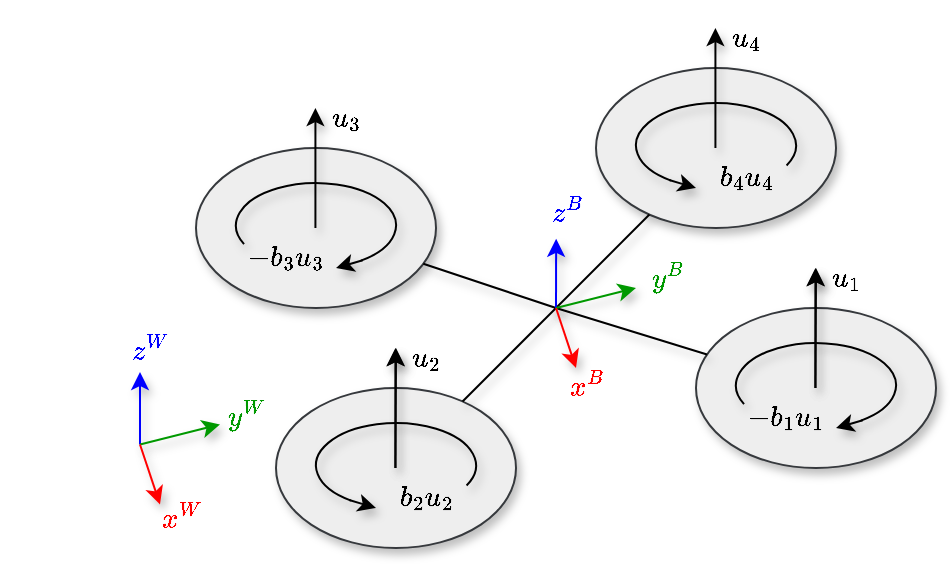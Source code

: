 <mxfile version="24.7.17">
  <diagram name="Page-1" id="qDiOr9Jhnmizixkr0bvb">
    <mxGraphModel dx="586" dy="397" grid="1" gridSize="10" guides="1" tooltips="1" connect="1" arrows="1" fold="1" page="1" pageScale="1" pageWidth="850" pageHeight="1100" math="1" shadow="0">
      <root>
        <mxCell id="0" />
        <mxCell id="1" parent="0" />
        <mxCell id="3ZFB9mKhi2XY3Hub_Qie-100" value="&lt;blockquote style=&quot;margin: 0 0 0 40px; border: none; padding: 0px;&quot;&gt;$$y^B$$&lt;/blockquote&gt;" style="text;html=1;align=center;verticalAlign=middle;resizable=0;points=[];autosize=1;strokeColor=none;fillColor=none;fontColor=#009900;shadow=1;" parent="1" vertex="1">
          <mxGeometry x="300" y="130" width="110" height="30" as="geometry" />
        </mxCell>
        <mxCell id="3ZFB9mKhi2XY3Hub_Qie-1" value="" style="ellipse;whiteSpace=wrap;html=1;shadow=1;strokeColor=#36393d;fillColor=#eeeeee;" parent="1" vertex="1">
          <mxGeometry x="140" y="80" width="120" height="80" as="geometry" />
        </mxCell>
        <mxCell id="3ZFB9mKhi2XY3Hub_Qie-2" value="" style="ellipse;whiteSpace=wrap;html=1;shadow=1;strokeColor=#36393d;fillColor=#eeeeee;" parent="1" vertex="1">
          <mxGeometry x="340" y="40" width="120" height="80" as="geometry" />
        </mxCell>
        <mxCell id="3ZFB9mKhi2XY3Hub_Qie-3" value="" style="ellipse;whiteSpace=wrap;html=1;shadow=1;strokeColor=#36393d;fillColor=#eeeeee;" parent="1" vertex="1">
          <mxGeometry x="180" y="200" width="120" height="80" as="geometry" />
        </mxCell>
        <mxCell id="3ZFB9mKhi2XY3Hub_Qie-4" value="" style="ellipse;whiteSpace=wrap;html=1;shadow=1;strokeColor=#36393d;fillColor=#eeeeee;" parent="1" vertex="1">
          <mxGeometry x="390" y="160" width="120" height="80" as="geometry" />
        </mxCell>
        <mxCell id="3ZFB9mKhi2XY3Hub_Qie-5" value="" style="endArrow=none;html=1;rounded=0;shadow=1;" parent="1" source="3ZFB9mKhi2XY3Hub_Qie-1" edge="1">
          <mxGeometry width="50" height="50" relative="1" as="geometry">
            <mxPoint x="270" y="170" as="sourcePoint" />
            <mxPoint x="320" y="160" as="targetPoint" />
          </mxGeometry>
        </mxCell>
        <mxCell id="3ZFB9mKhi2XY3Hub_Qie-6" value="" style="endArrow=none;html=1;rounded=0;shadow=1;" parent="1" target="3ZFB9mKhi2XY3Hub_Qie-2" edge="1">
          <mxGeometry width="50" height="50" relative="1" as="geometry">
            <mxPoint x="320" y="160" as="sourcePoint" />
            <mxPoint x="370" y="110" as="targetPoint" />
          </mxGeometry>
        </mxCell>
        <mxCell id="3ZFB9mKhi2XY3Hub_Qie-7" value="" style="endArrow=none;html=1;rounded=0;shadow=1;" parent="1" target="3ZFB9mKhi2XY3Hub_Qie-4" edge="1">
          <mxGeometry width="50" height="50" relative="1" as="geometry">
            <mxPoint x="320" y="160" as="sourcePoint" />
            <mxPoint x="370" y="110" as="targetPoint" />
          </mxGeometry>
        </mxCell>
        <mxCell id="3ZFB9mKhi2XY3Hub_Qie-8" value="" style="endArrow=none;html=1;rounded=0;shadow=1;" parent="1" source="3ZFB9mKhi2XY3Hub_Qie-3" edge="1">
          <mxGeometry width="50" height="50" relative="1" as="geometry">
            <mxPoint x="270" y="210" as="sourcePoint" />
            <mxPoint x="320" y="160" as="targetPoint" />
          </mxGeometry>
        </mxCell>
        <mxCell id="3ZFB9mKhi2XY3Hub_Qie-12" value="" style="endArrow=classic;html=1;rounded=0;shadow=1;" parent="1" edge="1">
          <mxGeometry width="50" height="50" relative="1" as="geometry">
            <mxPoint x="239.71" y="240" as="sourcePoint" />
            <mxPoint x="240" y="180" as="targetPoint" />
          </mxGeometry>
        </mxCell>
        <mxCell id="3ZFB9mKhi2XY3Hub_Qie-13" value="" style="endArrow=classic;html=1;rounded=0;shadow=1;" parent="1" edge="1">
          <mxGeometry width="50" height="50" relative="1" as="geometry">
            <mxPoint x="449.71" y="200" as="sourcePoint" />
            <mxPoint x="450" y="140" as="targetPoint" />
          </mxGeometry>
        </mxCell>
        <mxCell id="3ZFB9mKhi2XY3Hub_Qie-15" value="" style="endArrow=classic;html=1;rounded=0;fillColor=#0050ef;strokeColor=#0000FF;shadow=1;entryX=0.637;entryY=0.946;entryDx=0;entryDy=0;entryPerimeter=0;" parent="1" target="3ZFB9mKhi2XY3Hub_Qie-98" edge="1">
          <mxGeometry width="50" height="50" relative="1" as="geometry">
            <mxPoint x="320" y="160" as="sourcePoint" />
            <mxPoint x="320" y="121" as="targetPoint" />
          </mxGeometry>
        </mxCell>
        <mxCell id="3ZFB9mKhi2XY3Hub_Qie-17" value="" style="endArrow=classic;html=1;rounded=0;fillColor=#60a917;strokeColor=#009900;shadow=1;" parent="1" edge="1">
          <mxGeometry width="50" height="50" relative="1" as="geometry">
            <mxPoint x="320" y="160" as="sourcePoint" />
            <mxPoint x="360" y="150" as="targetPoint" />
          </mxGeometry>
        </mxCell>
        <mxCell id="3ZFB9mKhi2XY3Hub_Qie-18" value="" style="endArrow=classic;html=1;rounded=0;fillColor=#e51400;strokeColor=#FF0000;shadow=1;" parent="1" edge="1">
          <mxGeometry width="50" height="50" relative="1" as="geometry">
            <mxPoint x="320" y="160" as="sourcePoint" />
            <mxPoint x="330" y="190" as="targetPoint" />
          </mxGeometry>
        </mxCell>
        <mxCell id="3ZFB9mKhi2XY3Hub_Qie-21" value="&lt;blockquote style=&quot;margin: 0 0 0 40px; border: none; padding: 0px;&quot;&gt;$$u_1$$&lt;/blockquote&gt;" style="text;html=1;align=center;verticalAlign=middle;resizable=0;points=[];autosize=1;strokeColor=none;fillColor=none;shadow=1;" parent="1" vertex="1">
          <mxGeometry x="390" y="130" width="110" height="30" as="geometry" />
        </mxCell>
        <mxCell id="3ZFB9mKhi2XY3Hub_Qie-22" value="&lt;blockquote style=&quot;margin: 0 0 0 40px; border: none; padding: 0px;&quot;&gt;$$u_2$$&lt;/blockquote&gt;" style="text;html=1;align=center;verticalAlign=middle;resizable=0;points=[];autosize=1;strokeColor=none;fillColor=none;shadow=1;" parent="1" vertex="1">
          <mxGeometry x="180" y="170" width="110" height="30" as="geometry" />
        </mxCell>
        <mxCell id="3ZFB9mKhi2XY3Hub_Qie-24" value="&lt;blockquote style=&quot;margin: 0 0 0 40px; border: none; padding: 0px;&quot;&gt;$$u_3$$&lt;/blockquote&gt;" style="text;html=1;align=center;verticalAlign=middle;resizable=0;points=[];autosize=1;strokeColor=none;fillColor=none;shadow=1;" parent="1" vertex="1">
          <mxGeometry x="140" y="50" width="110" height="30" as="geometry" />
        </mxCell>
        <mxCell id="3ZFB9mKhi2XY3Hub_Qie-29" value="" style="verticalLabelPosition=bottom;verticalAlign=top;html=1;shape=mxgraph.basic.arc;startAngle=0.678;endAngle=0.405;fillStyle=dots;fillColor=none;strokeColor=#000000;shadow=1;" parent="1" vertex="1">
          <mxGeometry x="160" y="97.5" width="80" height="42.5" as="geometry" />
        </mxCell>
        <mxCell id="3ZFB9mKhi2XY3Hub_Qie-32" value="&lt;blockquote style=&quot;margin: 0 0 0 40px; border: none; padding: 0px;&quot;&gt;$$-b_3u_3$$&lt;/blockquote&gt;" style="text;html=1;align=center;verticalAlign=middle;resizable=0;points=[];autosize=1;strokeColor=none;fillColor=none;fontColor=#000000;shadow=1;" parent="1" vertex="1">
          <mxGeometry x="100" y="120" width="130" height="30" as="geometry" />
        </mxCell>
        <mxCell id="3ZFB9mKhi2XY3Hub_Qie-30" value="" style="endArrow=classic;html=1;rounded=0;exitX=0.792;exitY=0.909;exitDx=0;exitDy=0;exitPerimeter=0;strokeColor=#000000;shadow=1;" parent="1" source="3ZFB9mKhi2XY3Hub_Qie-29" edge="1">
          <mxGeometry width="50" height="50" relative="1" as="geometry">
            <mxPoint x="212.8" y="140.002" as="sourcePoint" />
            <mxPoint x="210" y="140" as="targetPoint" />
            <Array as="points" />
          </mxGeometry>
        </mxCell>
        <mxCell id="3ZFB9mKhi2XY3Hub_Qie-56" value="&lt;blockquote style=&quot;margin: 0 0 0 40px; border: none; padding: 0px;&quot;&gt;$$b_2u_2$$&lt;/blockquote&gt;" style="text;html=1;align=center;verticalAlign=middle;resizable=0;points=[];autosize=1;strokeColor=none;fillColor=none;flipH=1;fontColor=#000000;shadow=1;" parent="1" vertex="1">
          <mxGeometry x="170" y="240" width="130" height="30" as="geometry" />
        </mxCell>
        <mxCell id="3ZFB9mKhi2XY3Hub_Qie-55" value="" style="verticalLabelPosition=bottom;verticalAlign=top;html=1;shape=mxgraph.basic.arc;startAngle=0.672;endAngle=0.405;flipH=1;strokeColor=#000000;shadow=1;" parent="1" vertex="1">
          <mxGeometry x="200" y="217.5" width="80" height="42.5" as="geometry" />
        </mxCell>
        <mxCell id="3ZFB9mKhi2XY3Hub_Qie-61" value="" style="verticalLabelPosition=bottom;verticalAlign=top;html=1;shape=mxgraph.basic.arc;startAngle=0.678;endAngle=0.405;strokeColor=#000000;shadow=1;" parent="1" vertex="1">
          <mxGeometry x="410" y="177.5" width="80" height="42.5" as="geometry" />
        </mxCell>
        <mxCell id="3ZFB9mKhi2XY3Hub_Qie-62" value="&lt;blockquote style=&quot;margin: 0 0 0 40px; border: none; padding: 0px;&quot;&gt;$$-b_1u_1$$&lt;/blockquote&gt;" style="text;html=1;align=center;verticalAlign=middle;resizable=0;points=[];autosize=1;strokeColor=none;fillColor=none;fontColor=#000000;shadow=1;" parent="1" vertex="1">
          <mxGeometry x="350" y="200" width="130" height="30" as="geometry" />
        </mxCell>
        <mxCell id="3ZFB9mKhi2XY3Hub_Qie-63" value="" style="endArrow=classic;html=1;rounded=0;exitX=0.792;exitY=0.909;exitDx=0;exitDy=0;exitPerimeter=0;strokeColor=#000000;shadow=1;" parent="1" source="3ZFB9mKhi2XY3Hub_Qie-61" edge="1">
          <mxGeometry width="50" height="50" relative="1" as="geometry">
            <mxPoint x="462.8" y="220.002" as="sourcePoint" />
            <mxPoint x="460" y="220" as="targetPoint" />
            <Array as="points" />
          </mxGeometry>
        </mxCell>
        <mxCell id="3ZFB9mKhi2XY3Hub_Qie-78" value="" style="endArrow=classic;html=1;rounded=0;exitX=0.793;exitY=0.906;exitDx=0;exitDy=0;exitPerimeter=0;strokeColor=#000000;shadow=1;" parent="1" source="3ZFB9mKhi2XY3Hub_Qie-55" edge="1">
          <mxGeometry width="50" height="50" relative="1" as="geometry">
            <mxPoint x="140" y="250" as="sourcePoint" />
            <mxPoint x="230" y="260" as="targetPoint" />
          </mxGeometry>
        </mxCell>
        <mxCell id="3ZFB9mKhi2XY3Hub_Qie-92" value="&lt;blockquote style=&quot;margin: 0 0 0 40px; border: none; padding: 0px;&quot;&gt;$$u_4$$&lt;/blockquote&gt;" style="text;html=1;align=center;verticalAlign=middle;resizable=0;points=[];autosize=1;strokeColor=none;fillColor=none;shadow=1;" parent="1" vertex="1">
          <mxGeometry x="340" y="10" width="110" height="30" as="geometry" />
        </mxCell>
        <mxCell id="3ZFB9mKhi2XY3Hub_Qie-94" value="&lt;blockquote style=&quot;margin: 0 0 0 40px; border: none; padding: 0px;&quot;&gt;$$b_4u_4$$&lt;/blockquote&gt;" style="text;html=1;align=center;verticalAlign=middle;resizable=0;points=[];autosize=1;strokeColor=none;fillColor=none;flipH=1;fontColor=#000000;shadow=1;" parent="1" vertex="1">
          <mxGeometry x="330" y="80" width="130" height="30" as="geometry" />
        </mxCell>
        <mxCell id="3ZFB9mKhi2XY3Hub_Qie-95" value="" style="verticalLabelPosition=bottom;verticalAlign=top;html=1;shape=mxgraph.basic.arc;startAngle=0.672;endAngle=0.405;flipH=1;strokeColor=#000000;shadow=1;" parent="1" vertex="1">
          <mxGeometry x="360" y="57.5" width="80" height="42.5" as="geometry" />
        </mxCell>
        <mxCell id="3ZFB9mKhi2XY3Hub_Qie-96" value="" style="endArrow=classic;html=1;rounded=0;exitX=0.793;exitY=0.906;exitDx=0;exitDy=0;exitPerimeter=0;strokeColor=#000000;shadow=1;" parent="1" source="3ZFB9mKhi2XY3Hub_Qie-95" edge="1">
          <mxGeometry width="50" height="50" relative="1" as="geometry">
            <mxPoint x="300" y="90" as="sourcePoint" />
            <mxPoint x="390" y="100" as="targetPoint" />
          </mxGeometry>
        </mxCell>
        <mxCell id="3ZFB9mKhi2XY3Hub_Qie-98" value="&lt;blockquote style=&quot;margin: 0 0 0 40px; border: none; padding: 0px;&quot;&gt;$$z^B$$&lt;/blockquote&gt;" style="text;html=1;align=center;verticalAlign=middle;resizable=0;points=[];autosize=1;strokeColor=none;fillColor=none;fontColor=#0000FF;shadow=1;" parent="1" vertex="1">
          <mxGeometry x="250" y="97" width="110" height="30" as="geometry" />
        </mxCell>
        <mxCell id="3ZFB9mKhi2XY3Hub_Qie-99" value="&lt;blockquote style=&quot;margin: 0 0 0 40px; border: none; padding: 0px;&quot;&gt;$$x^B$$&lt;/blockquote&gt;" style="text;html=1;align=center;verticalAlign=middle;resizable=0;points=[];autosize=1;strokeColor=none;fillColor=none;fontColor=#FF0000;shadow=1;" parent="1" vertex="1">
          <mxGeometry x="260" y="183.75" width="110" height="30" as="geometry" />
        </mxCell>
        <mxCell id="3ZFB9mKhi2XY3Hub_Qie-107" value="&lt;blockquote style=&quot;margin: 0 0 0 40px; border: none; padding: 0px;&quot;&gt;$$y^W$$&lt;/blockquote&gt;" style="text;html=1;align=center;verticalAlign=middle;resizable=0;points=[];autosize=1;strokeColor=none;fillColor=none;fontColor=#009900;shadow=1;" parent="1" vertex="1">
          <mxGeometry x="90" y="199" width="110" height="30" as="geometry" />
        </mxCell>
        <mxCell id="3ZFB9mKhi2XY3Hub_Qie-108" value="" style="endArrow=classic;html=1;rounded=0;fillColor=#0050ef;strokeColor=#0000FF;shadow=1;" parent="1" edge="1">
          <mxGeometry width="50" height="50" relative="1" as="geometry">
            <mxPoint x="112" y="228.25" as="sourcePoint" />
            <mxPoint x="112" y="192" as="targetPoint" />
          </mxGeometry>
        </mxCell>
        <mxCell id="3ZFB9mKhi2XY3Hub_Qie-109" value="" style="endArrow=classic;html=1;rounded=0;fillColor=#60a917;strokeColor=#009900;shadow=1;" parent="1" edge="1">
          <mxGeometry width="50" height="50" relative="1" as="geometry">
            <mxPoint x="112" y="228.25" as="sourcePoint" />
            <mxPoint x="152" y="218.25" as="targetPoint" />
          </mxGeometry>
        </mxCell>
        <mxCell id="3ZFB9mKhi2XY3Hub_Qie-110" value="" style="endArrow=classic;html=1;rounded=0;fillColor=#e51400;strokeColor=#FF0000;shadow=1;" parent="1" edge="1">
          <mxGeometry width="50" height="50" relative="1" as="geometry">
            <mxPoint x="112" y="228.25" as="sourcePoint" />
            <mxPoint x="122" y="258.25" as="targetPoint" />
          </mxGeometry>
        </mxCell>
        <mxCell id="3ZFB9mKhi2XY3Hub_Qie-111" value="&lt;blockquote style=&quot;margin: 0 0 0 40px; border: none; padding: 0px;&quot;&gt;$$z^W$$&lt;/blockquote&gt;" style="text;html=1;align=center;verticalAlign=middle;resizable=0;points=[];autosize=1;strokeColor=none;fillColor=none;fontColor=#0000FF;" parent="1" vertex="1">
          <mxGeometry x="42" y="166" width="110" height="30" as="geometry" />
        </mxCell>
        <mxCell id="3ZFB9mKhi2XY3Hub_Qie-112" value="&lt;blockquote style=&quot;margin: 0 0 0 40px; border: none; padding: 0px;&quot;&gt;$$x^W$$&lt;/blockquote&gt;" style="text;html=1;align=center;verticalAlign=middle;resizable=0;points=[];autosize=1;strokeColor=none;fillColor=none;fontColor=#FF0000;shadow=1;" parent="1" vertex="1">
          <mxGeometry x="57" y="250" width="110" height="30" as="geometry" />
        </mxCell>
        <mxCell id="3ZFB9mKhi2XY3Hub_Qie-9" value="" style="endArrow=classic;html=1;rounded=0;shadow=1;fontFamily=Times New Roman;" parent="1" edge="1">
          <mxGeometry width="50" height="50" relative="1" as="geometry">
            <mxPoint x="199.71" y="120" as="sourcePoint" />
            <mxPoint x="199.71" y="60" as="targetPoint" />
          </mxGeometry>
        </mxCell>
        <mxCell id="3ZFB9mKhi2XY3Hub_Qie-53" value="" style="endArrow=classic;html=1;rounded=0;shadow=1;fontFamily=Times New Roman;" parent="1" edge="1">
          <mxGeometry width="50" height="50" relative="1" as="geometry">
            <mxPoint x="239.71" y="240" as="sourcePoint" />
            <mxPoint x="239.71" y="180" as="targetPoint" />
          </mxGeometry>
        </mxCell>
        <mxCell id="3ZFB9mKhi2XY3Hub_Qie-59" value="" style="endArrow=classic;html=1;rounded=0;shadow=1;fontFamily=Times New Roman;" parent="1" edge="1">
          <mxGeometry width="50" height="50" relative="1" as="geometry">
            <mxPoint x="449.71" y="200" as="sourcePoint" />
            <mxPoint x="449.71" y="140" as="targetPoint" />
          </mxGeometry>
        </mxCell>
        <mxCell id="3ZFB9mKhi2XY3Hub_Qie-93" value="" style="endArrow=classic;html=1;rounded=0;shadow=1;fontFamily=Times New Roman;" parent="1" edge="1">
          <mxGeometry width="50" height="50" relative="1" as="geometry">
            <mxPoint x="399.71" y="80" as="sourcePoint" />
            <mxPoint x="399.71" y="20" as="targetPoint" />
          </mxGeometry>
        </mxCell>
      </root>
    </mxGraphModel>
  </diagram>
</mxfile>
